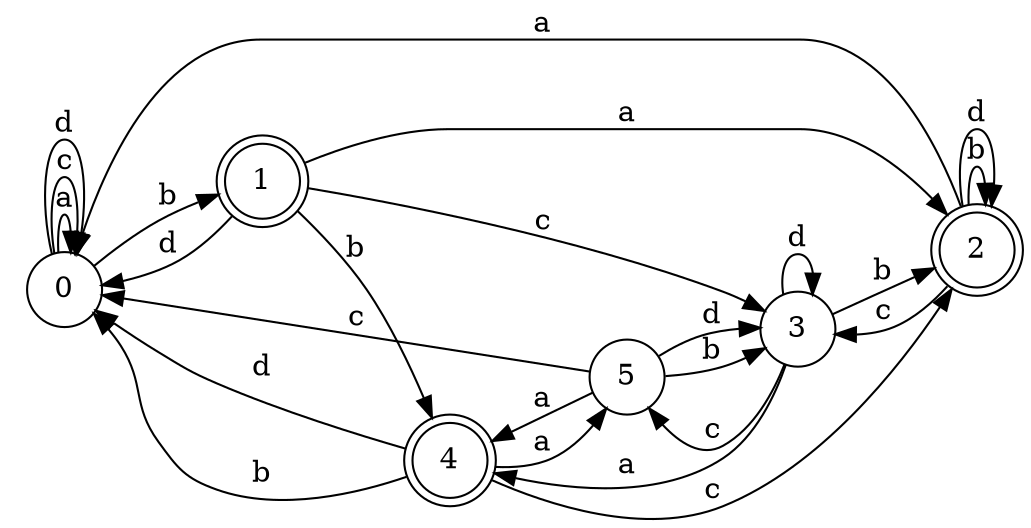 digraph n5_6 {
__start0 [label="" shape="none"];

rankdir=LR;
size="8,5";

s0 [style="filled", color="black", fillcolor="white" shape="circle", label="0"];
s1 [style="rounded,filled", color="black", fillcolor="white" shape="doublecircle", label="1"];
s2 [style="rounded,filled", color="black", fillcolor="white" shape="doublecircle", label="2"];
s3 [style="filled", color="black", fillcolor="white" shape="circle", label="3"];
s4 [style="rounded,filled", color="black", fillcolor="white" shape="doublecircle", label="4"];
s5 [style="filled", color="black", fillcolor="white" shape="circle", label="5"];
s0 -> s0 [label="a"];
s0 -> s1 [label="b"];
s0 -> s0 [label="c"];
s0 -> s0 [label="d"];
s1 -> s2 [label="a"];
s1 -> s4 [label="b"];
s1 -> s3 [label="c"];
s1 -> s0 [label="d"];
s2 -> s0 [label="a"];
s2 -> s2 [label="b"];
s2 -> s3 [label="c"];
s2 -> s2 [label="d"];
s3 -> s4 [label="a"];
s3 -> s2 [label="b"];
s3 -> s5 [label="c"];
s3 -> s3 [label="d"];
s4 -> s5 [label="a"];
s4 -> s0 [label="b"];
s4 -> s2 [label="c"];
s4 -> s0 [label="d"];
s5 -> s4 [label="a"];
s5 -> s3 [label="b"];
s5 -> s0 [label="c"];
s5 -> s3 [label="d"];

}